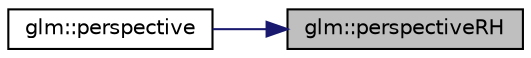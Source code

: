 digraph "glm::perspectiveRH"
{
 // LATEX_PDF_SIZE
  edge [fontname="Helvetica",fontsize="10",labelfontname="Helvetica",labelfontsize="10"];
  node [fontname="Helvetica",fontsize="10",shape=record];
  rankdir="RL";
  Node1 [label="glm::perspectiveRH",height=0.2,width=0.4,color="black", fillcolor="grey75", style="filled", fontcolor="black",tooltip=" "];
  Node1 -> Node2 [dir="back",color="midnightblue",fontsize="10",style="solid",fontname="Helvetica"];
  Node2 [label="glm::perspective",height=0.2,width=0.4,color="black", fillcolor="white", style="filled",URL="$group__gtc__matrix__transform.html#gac3613dcb6c6916465ad5b7ad5a786175",tooltip=" "];
}
